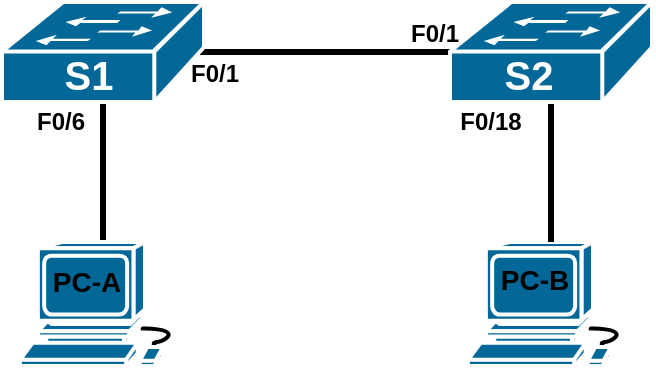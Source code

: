 <mxfile version="24.7.17">
  <diagram name="Page-1" id="c3pqOLcvoEaw7ju361JV">
    <mxGraphModel dx="530" dy="353" grid="1" gridSize="10" guides="1" tooltips="1" connect="1" arrows="1" fold="1" page="1" pageScale="1" pageWidth="827" pageHeight="1169" math="0" shadow="0">
      <root>
        <mxCell id="0" />
        <mxCell id="1" parent="0" />
        <mxCell id="myyMY5HUK3otsxRcEQmG-3" value="" style="shape=mxgraph.cisco.computers_and_peripherals.workstation;sketch=0;html=1;pointerEvents=1;dashed=0;fillColor=#036897;strokeColor=#ffffff;strokeWidth=2;verticalLabelPosition=bottom;verticalAlign=top;align=center;outlineConnect=0;" vertex="1" parent="1">
          <mxGeometry x="414" y="480" width="83" height="62" as="geometry" />
        </mxCell>
        <mxCell id="myyMY5HUK3otsxRcEQmG-5" value="" style="endArrow=none;html=1;rounded=0;strokeWidth=3;exitX=0.98;exitY=0.5;exitDx=0;exitDy=0;exitPerimeter=0;entryX=0;entryY=0.5;entryDx=0;entryDy=0;entryPerimeter=0;" edge="1" parent="1" source="myyMY5HUK3otsxRcEQmG-2" target="myyMY5HUK3otsxRcEQmG-15">
          <mxGeometry width="50" height="50" relative="1" as="geometry">
            <mxPoint x="320" y="380" as="sourcePoint" />
            <mxPoint x="390" y="390" as="targetPoint" />
          </mxGeometry>
        </mxCell>
        <mxCell id="myyMY5HUK3otsxRcEQmG-6" value="" style="endArrow=none;html=1;rounded=0;strokeWidth=3;" edge="1" parent="1" source="myyMY5HUK3otsxRcEQmG-3" target="myyMY5HUK3otsxRcEQmG-15">
          <mxGeometry width="50" height="50" relative="1" as="geometry">
            <mxPoint x="439.5" y="470" as="sourcePoint" />
            <mxPoint x="450" y="430" as="targetPoint" />
          </mxGeometry>
        </mxCell>
        <mxCell id="myyMY5HUK3otsxRcEQmG-7" value="" style="endArrow=none;html=1;rounded=0;strokeWidth=3;entryX=0.5;entryY=0.98;entryDx=0;entryDy=0;entryPerimeter=0;" edge="1" parent="1" source="myyMY5HUK3otsxRcEQmG-4" target="myyMY5HUK3otsxRcEQmG-2">
          <mxGeometry width="50" height="50" relative="1" as="geometry">
            <mxPoint x="223" y="460" as="sourcePoint" />
            <mxPoint x="273" y="410" as="targetPoint" />
          </mxGeometry>
        </mxCell>
        <mxCell id="myyMY5HUK3otsxRcEQmG-13" value="" style="group" vertex="1" connectable="0" parent="1">
          <mxGeometry x="181" y="360" width="101" height="50" as="geometry" />
        </mxCell>
        <mxCell id="myyMY5HUK3otsxRcEQmG-2" value="" style="shape=mxgraph.cisco.switches.workgroup_switch;sketch=0;html=1;pointerEvents=1;dashed=0;fillColor=#036897;strokeColor=#ffffff;strokeWidth=2;verticalLabelPosition=bottom;verticalAlign=top;align=center;outlineConnect=0;" vertex="1" parent="myyMY5HUK3otsxRcEQmG-13">
          <mxGeometry width="101" height="50" as="geometry" />
        </mxCell>
        <mxCell id="myyMY5HUK3otsxRcEQmG-11" value="&lt;font style=&quot;font-size: 20px;&quot; color=&quot;#ffffff&quot;&gt;S1&lt;/font&gt;" style="text;strokeColor=none;fillColor=none;html=1;fontSize=20;fontStyle=1;verticalAlign=middle;align=center;" vertex="1" parent="myyMY5HUK3otsxRcEQmG-13">
          <mxGeometry x="19" y="24" width="47" height="23" as="geometry" />
        </mxCell>
        <mxCell id="myyMY5HUK3otsxRcEQmG-14" value="" style="group" vertex="1" connectable="0" parent="1">
          <mxGeometry x="405" y="360" width="101" height="50" as="geometry" />
        </mxCell>
        <mxCell id="myyMY5HUK3otsxRcEQmG-15" value="" style="shape=mxgraph.cisco.switches.workgroup_switch;sketch=0;html=1;pointerEvents=1;dashed=0;fillColor=#036897;strokeColor=#ffffff;strokeWidth=2;verticalLabelPosition=bottom;verticalAlign=top;align=center;outlineConnect=0;" vertex="1" parent="myyMY5HUK3otsxRcEQmG-14">
          <mxGeometry width="101" height="50" as="geometry" />
        </mxCell>
        <mxCell id="myyMY5HUK3otsxRcEQmG-16" value="&lt;font style=&quot;font-size: 20px;&quot; color=&quot;#ffffff&quot;&gt;S2&lt;/font&gt;" style="text;strokeColor=none;fillColor=none;html=1;fontSize=20;fontStyle=1;verticalAlign=middle;align=center;" vertex="1" parent="myyMY5HUK3otsxRcEQmG-14">
          <mxGeometry x="15" y="24" width="47" height="23" as="geometry" />
        </mxCell>
        <mxCell id="myyMY5HUK3otsxRcEQmG-21" value="F0/6" style="text;strokeColor=none;fillColor=none;html=1;fontSize=12;fontStyle=1;verticalAlign=middle;align=center;" vertex="1" parent="1">
          <mxGeometry x="190" y="410" width="40" height="20" as="geometry" />
        </mxCell>
        <mxCell id="myyMY5HUK3otsxRcEQmG-22" value="F0/1" style="text;strokeColor=none;fillColor=none;html=1;fontSize=12;fontStyle=1;verticalAlign=middle;align=center;" vertex="1" parent="1">
          <mxGeometry x="377" y="366" width="40" height="20" as="geometry" />
        </mxCell>
        <mxCell id="myyMY5HUK3otsxRcEQmG-23" value="F0/1" style="text;strokeColor=none;fillColor=none;html=1;fontSize=12;fontStyle=1;verticalAlign=middle;align=center;" vertex="1" parent="1">
          <mxGeometry x="267" y="386" width="40" height="20" as="geometry" />
        </mxCell>
        <mxCell id="myyMY5HUK3otsxRcEQmG-24" value="F0/18" style="text;strokeColor=none;fillColor=none;html=1;fontSize=12;fontStyle=1;verticalAlign=middle;align=center;" vertex="1" parent="1">
          <mxGeometry x="405" y="410" width="40" height="20" as="geometry" />
        </mxCell>
        <mxCell id="myyMY5HUK3otsxRcEQmG-27" value="" style="group" vertex="1" connectable="0" parent="1">
          <mxGeometry x="190" y="480" width="83" height="62" as="geometry" />
        </mxCell>
        <mxCell id="myyMY5HUK3otsxRcEQmG-4" value="" style="shape=mxgraph.cisco.computers_and_peripherals.workstation;sketch=0;html=1;pointerEvents=1;dashed=0;fillColor=#036897;strokeColor=#ffffff;strokeWidth=2;verticalLabelPosition=bottom;verticalAlign=top;align=center;outlineConnect=0;" vertex="1" parent="myyMY5HUK3otsxRcEQmG-27">
          <mxGeometry width="83" height="62" as="geometry" />
        </mxCell>
        <mxCell id="myyMY5HUK3otsxRcEQmG-26" value="&lt;font style=&quot;font-size: 14px;&quot;&gt;PC-A&lt;/font&gt;" style="text;strokeColor=none;fillColor=none;html=1;fontSize=20;fontStyle=1;verticalAlign=middle;align=center;" vertex="1" parent="myyMY5HUK3otsxRcEQmG-27">
          <mxGeometry x="13" y="7" width="40" height="20" as="geometry" />
        </mxCell>
        <mxCell id="myyMY5HUK3otsxRcEQmG-28" value="&lt;font style=&quot;font-size: 14px;&quot;&gt;PC-B&lt;/font&gt;" style="text;strokeColor=none;fillColor=none;html=1;fontSize=20;fontStyle=1;verticalAlign=middle;align=center;" vertex="1" parent="1">
          <mxGeometry x="427" y="486" width="40" height="20" as="geometry" />
        </mxCell>
      </root>
    </mxGraphModel>
  </diagram>
</mxfile>
